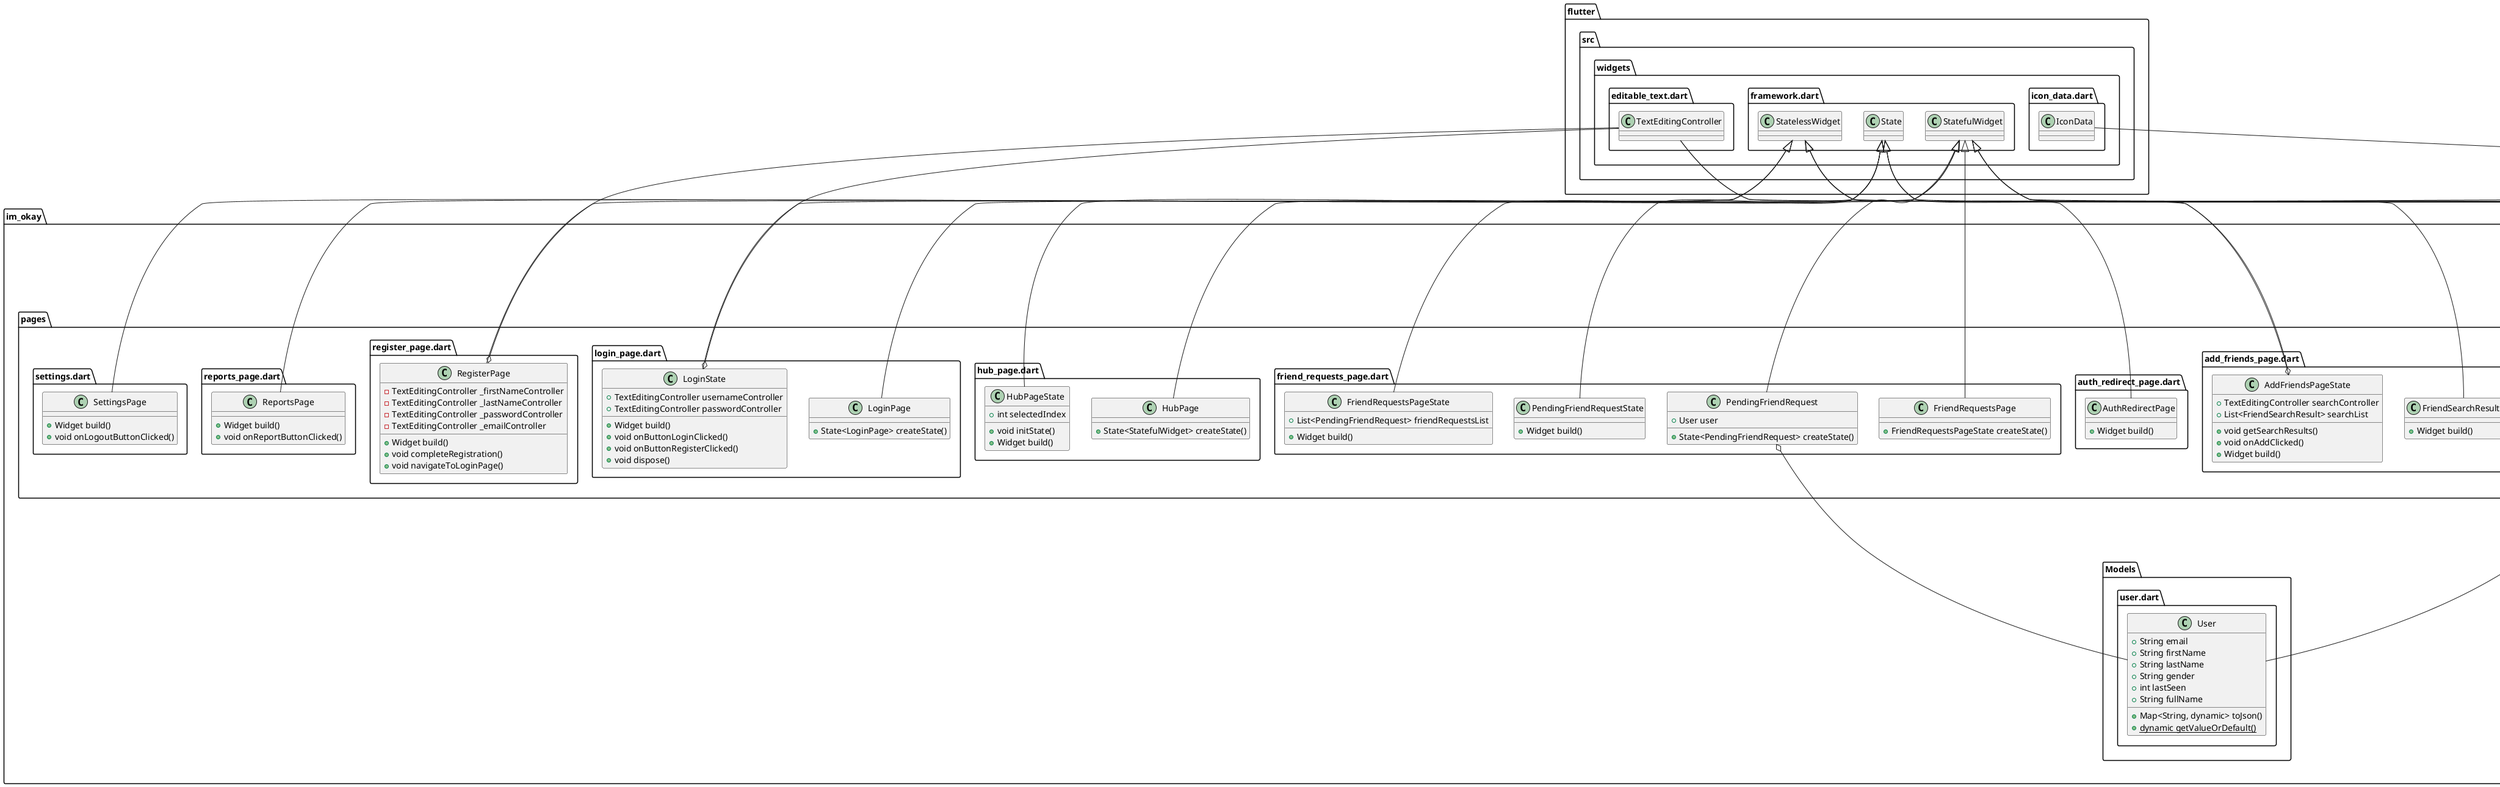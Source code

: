 @startuml
set namespaceSeparator ::

class "im_okay::firebase_options.dart::DefaultFirebaseOptions" {
  {static} +FirebaseOptions web
  {static} +FirebaseOptions android
  {static} +FirebaseOptions ios
  {static} +FirebaseOptions currentPlatform
}

"im_okay::firebase_options.dart::DefaultFirebaseOptions" o-- "firebase_core_platform_interface::firebase_core_platform_interface.dart::FirebaseOptions"

class "im_okay::Models::user.dart::User" {
  +String email
  +String firstName
  +String lastName
  +String gender
  +int lastSeen
  +String fullName
  +Map<String, dynamic> toJson()
  {static} +dynamic getValueOrDefault()
}

class "im_okay::pages::add_friends_page.dart::AddFriendsPage" {
  +AddFriendsPageState createState()
}

"flutter::src::widgets::framework.dart::StatefulWidget" <|-- "im_okay::pages::add_friends_page.dart::AddFriendsPage"

class "im_okay::pages::add_friends_page.dart::AddFriendsPageState" {
  +TextEditingController searchController
  +List<FriendSearchResult> searchList
  +void getSearchResults()
  +void onAddClicked()
  +Widget build()
}

"im_okay::pages::add_friends_page.dart::AddFriendsPageState" o-- "flutter::src::widgets::editable_text.dart::TextEditingController"
"flutter::src::widgets::framework.dart::State" <|-- "im_okay::pages::add_friends_page.dart::AddFriendsPageState"

class "im_okay::pages::add_friends_page.dart::FriendSearchResult" {
  +User user
  +dynamic Function(User) onAddClicked
  +State<FriendSearchResult> createState()
}

"im_okay::pages::add_friends_page.dart::FriendSearchResult" o-- "im_okay::Models::user.dart::User"
"im_okay::pages::add_friends_page.dart::FriendSearchResult" o-- "null::dynamic Function(User)"
"flutter::src::widgets::framework.dart::StatefulWidget" <|-- "im_okay::pages::add_friends_page.dart::FriendSearchResult"

class "im_okay::pages::add_friends_page.dart::FriendSearchResultState" {
  +Widget build()
}

"flutter::src::widgets::framework.dart::State" <|-- "im_okay::pages::add_friends_page.dart::FriendSearchResultState"

class "im_okay::pages::auth_redirect_page.dart::AuthRedirectPage" {
  +Widget build()
}

"flutter::src::widgets::framework.dart::StatelessWidget" <|-- "im_okay::pages::auth_redirect_page.dart::AuthRedirectPage"

class "im_okay::pages::friend_requests_page.dart::FriendRequestsPage" {
  +FriendRequestsPageState createState()
}

"flutter::src::widgets::framework.dart::StatefulWidget" <|-- "im_okay::pages::friend_requests_page.dart::FriendRequestsPage"

class "im_okay::pages::friend_requests_page.dart::FriendRequestsPageState" {
  +List<PendingFriendRequest> friendRequestsList
  +Widget build()
}

"flutter::src::widgets::framework.dart::State" <|-- "im_okay::pages::friend_requests_page.dart::FriendRequestsPageState"

class "im_okay::pages::friend_requests_page.dart::PendingFriendRequest" {
  +User user
  +State<PendingFriendRequest> createState()
}

"im_okay::pages::friend_requests_page.dart::PendingFriendRequest" o-- "im_okay::Models::user.dart::User"
"flutter::src::widgets::framework.dart::StatefulWidget" <|-- "im_okay::pages::friend_requests_page.dart::PendingFriendRequest"

class "im_okay::pages::friend_requests_page.dart::PendingFriendRequestState" {
  +Widget build()
}

"flutter::src::widgets::framework.dart::State" <|-- "im_okay::pages::friend_requests_page.dart::PendingFriendRequestState"

class "im_okay::pages::hub_page.dart::HubPage" {
  +State<StatefulWidget> createState()
}

"flutter::src::widgets::framework.dart::StatefulWidget" <|-- "im_okay::pages::hub_page.dart::HubPage"

class "im_okay::pages::hub_page.dart::HubPageState" {
  +int selectedIndex
  +void initState()
  +Widget build()
}

"flutter::src::widgets::framework.dart::State" <|-- "im_okay::pages::hub_page.dart::HubPageState"

class "im_okay::pages::login_page.dart::LoginPage" {
  +State<LoginPage> createState()
}

"flutter::src::widgets::framework.dart::StatefulWidget" <|-- "im_okay::pages::login_page.dart::LoginPage"

class "im_okay::pages::login_page.dart::LoginState" {
  +TextEditingController usernameController
  +TextEditingController passwordController
  +Widget build()
  +void onButtonLoginClicked()
  +void onButtonRegisterClicked()
  +void dispose()
}

"im_okay::pages::login_page.dart::LoginState" o-- "flutter::src::widgets::editable_text.dart::TextEditingController"
"flutter::src::widgets::framework.dart::State" <|-- "im_okay::pages::login_page.dart::LoginState"

class "im_okay::pages::register_page.dart::RegisterPage" {
  -TextEditingController _firstNameController
  -TextEditingController _lastNameController
  -TextEditingController _passwordController
  -TextEditingController _emailController
  +Widget build()
  +void completeRegistration()
  +void navigateToLoginPage()
}

"im_okay::pages::register_page.dart::RegisterPage" o-- "flutter::src::widgets::editable_text.dart::TextEditingController"
"flutter::src::widgets::framework.dart::StatelessWidget" <|-- "im_okay::pages::register_page.dart::RegisterPage"

class "im_okay::pages::reports_page.dart::ReportsPage" {
  +Widget build()
  +void onReportButtonClicked()
}

"flutter::src::widgets::framework.dart::StatelessWidget" <|-- "im_okay::pages::reports_page.dart::ReportsPage"

class "im_okay::pages::settings.dart::SettingsPage" {
  +Widget build()
  +void onLogoutButtonClicked()
}

"flutter::src::widgets::framework.dart::StatelessWidget" <|-- "im_okay::pages::settings.dart::SettingsPage"

class "im_okay::Services::API%20Services::friend_request_api_service.dart::FriendInteractionsApiService" {
  {static} +dynamic respondToFriendRequest()
  {static} +dynamic getIncomingPendingRequests()
  {static} +dynamic getAllFriends()
  {static} +dynamic reportOkay()
}

class "im_okay::Services::API%20Services::friend_request_api_service.dart::FriendsController" {
  +int index
  {static} +List<FriendsController> values
  {static} +FriendsController route
}

"im_okay::Services::API%20Services::friend_request_api_service.dart::FriendsController" o-- "im_okay::Services::API%20Services::friend_request_api_service.dart::FriendsController"
"dart::core::Enum" <|-- "im_okay::Services::API%20Services::friend_request_api_service.dart::FriendsController"

class "im_okay::Services::API%20Services::user_authentication_api_service.dart::UserAuthenticationApiService" {
  {static} +User? firebaseUser
  {static} +dynamic appUser
  {static} +dynamic registerNewUser()
}

"im_okay::Services::API%20Services::user_authentication_api_service.dart::UserAuthenticationApiService" o-- "firebase_auth::firebase_auth.dart::User"

class "im_okay::Services::API%20Services::user_authentication_api_service.dart::AuthController" {
  +int index
  {static} +List<AuthController> values
  {static} +AuthController route
}

"im_okay::Services::API%20Services::user_authentication_api_service.dart::AuthController" o-- "im_okay::Services::API%20Services::user_authentication_api_service.dart::AuthController"
"dart::core::Enum" <|-- "im_okay::Services::API%20Services::user_authentication_api_service.dart::AuthController"

class "im_okay::Utils::Consts::consts.dart::Consts" {
  {static} +String loginCaption
  {static} +String registerCaption
  {static} +String cancel
  {static} +String username
  {static} +String reportedSuccessfully
  {static} +String justNow
  {static} +String firstName
  {static} +String lastName
  {static} +String password
  {static} +String email
  {static} +String searchFriendsFieldHintText
  {static} +String logoutButtonCaption()
  {static} +String reportButtonCaption()
  {static} +String notReportedYet()
  {static} +String xMinutesAgo()
}

class "im_okay::Utils::Consts::consts.dart::Gender" {
  {static} +String male
  {static} +String female
}

class "im_okay::Utils::Consts::consts.dart::Routes" {
  {static} +String authRedirectPage
  {static} +String reportsPage
  {static} +String registrationPage
  {static} +String settings
  {static} +String friendRequests
  {static} +String addFriendsPage
  {static} +String hub
}

class "im_okay::Utils::http_utils.dart::HttpUtils" {
  {static} -String _localDomain
  {static} -String _localPort
  {static} -String _serverDomain
  {static} -String _serverPort
  {static} -bool _isProduction
  {static} +Uri composeUri()
  {static} +Uri composeUri2()
  {static} +dynamic validateLogin()
  {static} +dynamic validateLoginByUid()
  {static} +dynamic registerNewUser()
  {static} +dynamic queryFriends()
  {static} +dynamic getFullLoggedInUserData()
  {static} +void sendFriendRequestToUser()
  {static} -Map<String, String> _getHeaders()
  {static} +dynamic storeFcmToken()
  {static} +dynamic getFriendRequests()
  {static} +String formatJsonBody()
  {static} +dynamic post()
}

class "im_okay::Utils::http_utils.dart::AuthController" {
  +int index
  {static} +List<AuthController> values
  {static} +AuthController route
}

"im_okay::Utils::http_utils.dart::AuthController" o-- "im_okay::Utils::http_utils.dart::AuthController"
"dart::core::Enum" <|-- "im_okay::Utils::http_utils.dart::AuthController"

class "im_okay::Utils::http_utils.dart::UsersController" {
  +int index
  {static} +List<UsersController> values
  {static} +UsersController route
}

"im_okay::Utils::http_utils.dart::UsersController" o-- "im_okay::Utils::http_utils.dart::UsersController"
"dart::core::Enum" <|-- "im_okay::Utils::http_utils.dart::UsersController"

class "im_okay::Widgets::my_text_field.dart::MyTextField" {
  +TextEditingController inputController
  +String hintText
  +bool obscureText
  +IconData? icon
  +Widget build()
}

"im_okay::Widgets::my_text_field.dart::MyTextField" o-- "flutter::src::widgets::editable_text.dart::TextEditingController"
"im_okay::Widgets::my_text_field.dart::MyTextField" o-- "flutter::src::widgets::icon_data.dart::IconData"
"flutter::src::widgets::framework.dart::StatelessWidget" <|-- "im_okay::Widgets::my_text_field.dart::MyTextField"

class "im_okay::Widgets::purple_button.dart::PurpleButton" {
  +dynamic Function() callback
  +String caption
  +double minimumHeight
  +double maximumHeight
  +double minimumWidth
  +double maximumWidth
  +double scaleFactor
  +Widget build()
}

"im_okay::Widgets::purple_button.dart::PurpleButton" o-- "null::dynamic Function()"
"flutter::src::widgets::framework.dart::StatelessWidget" <|-- "im_okay::Widgets::purple_button.dart::PurpleButton"

class "im_okay::Widgets::Reports%20Page::friend.dart::FriendReport" {
  +String name
  +int lastSeen
  +String gender
  +State<FriendReport> createState()
}

"flutter::src::widgets::framework.dart::StatefulWidget" <|-- "im_okay::Widgets::Reports%20Page::friend.dart::FriendReport"

class "im_okay::Widgets::Reports%20Page::friend.dart::_FriendReportState" {
  +Widget build()
}

"flutter::src::widgets::framework.dart::State" <|-- "im_okay::Widgets::Reports%20Page::friend.dart::_FriendReportState"


@enduml